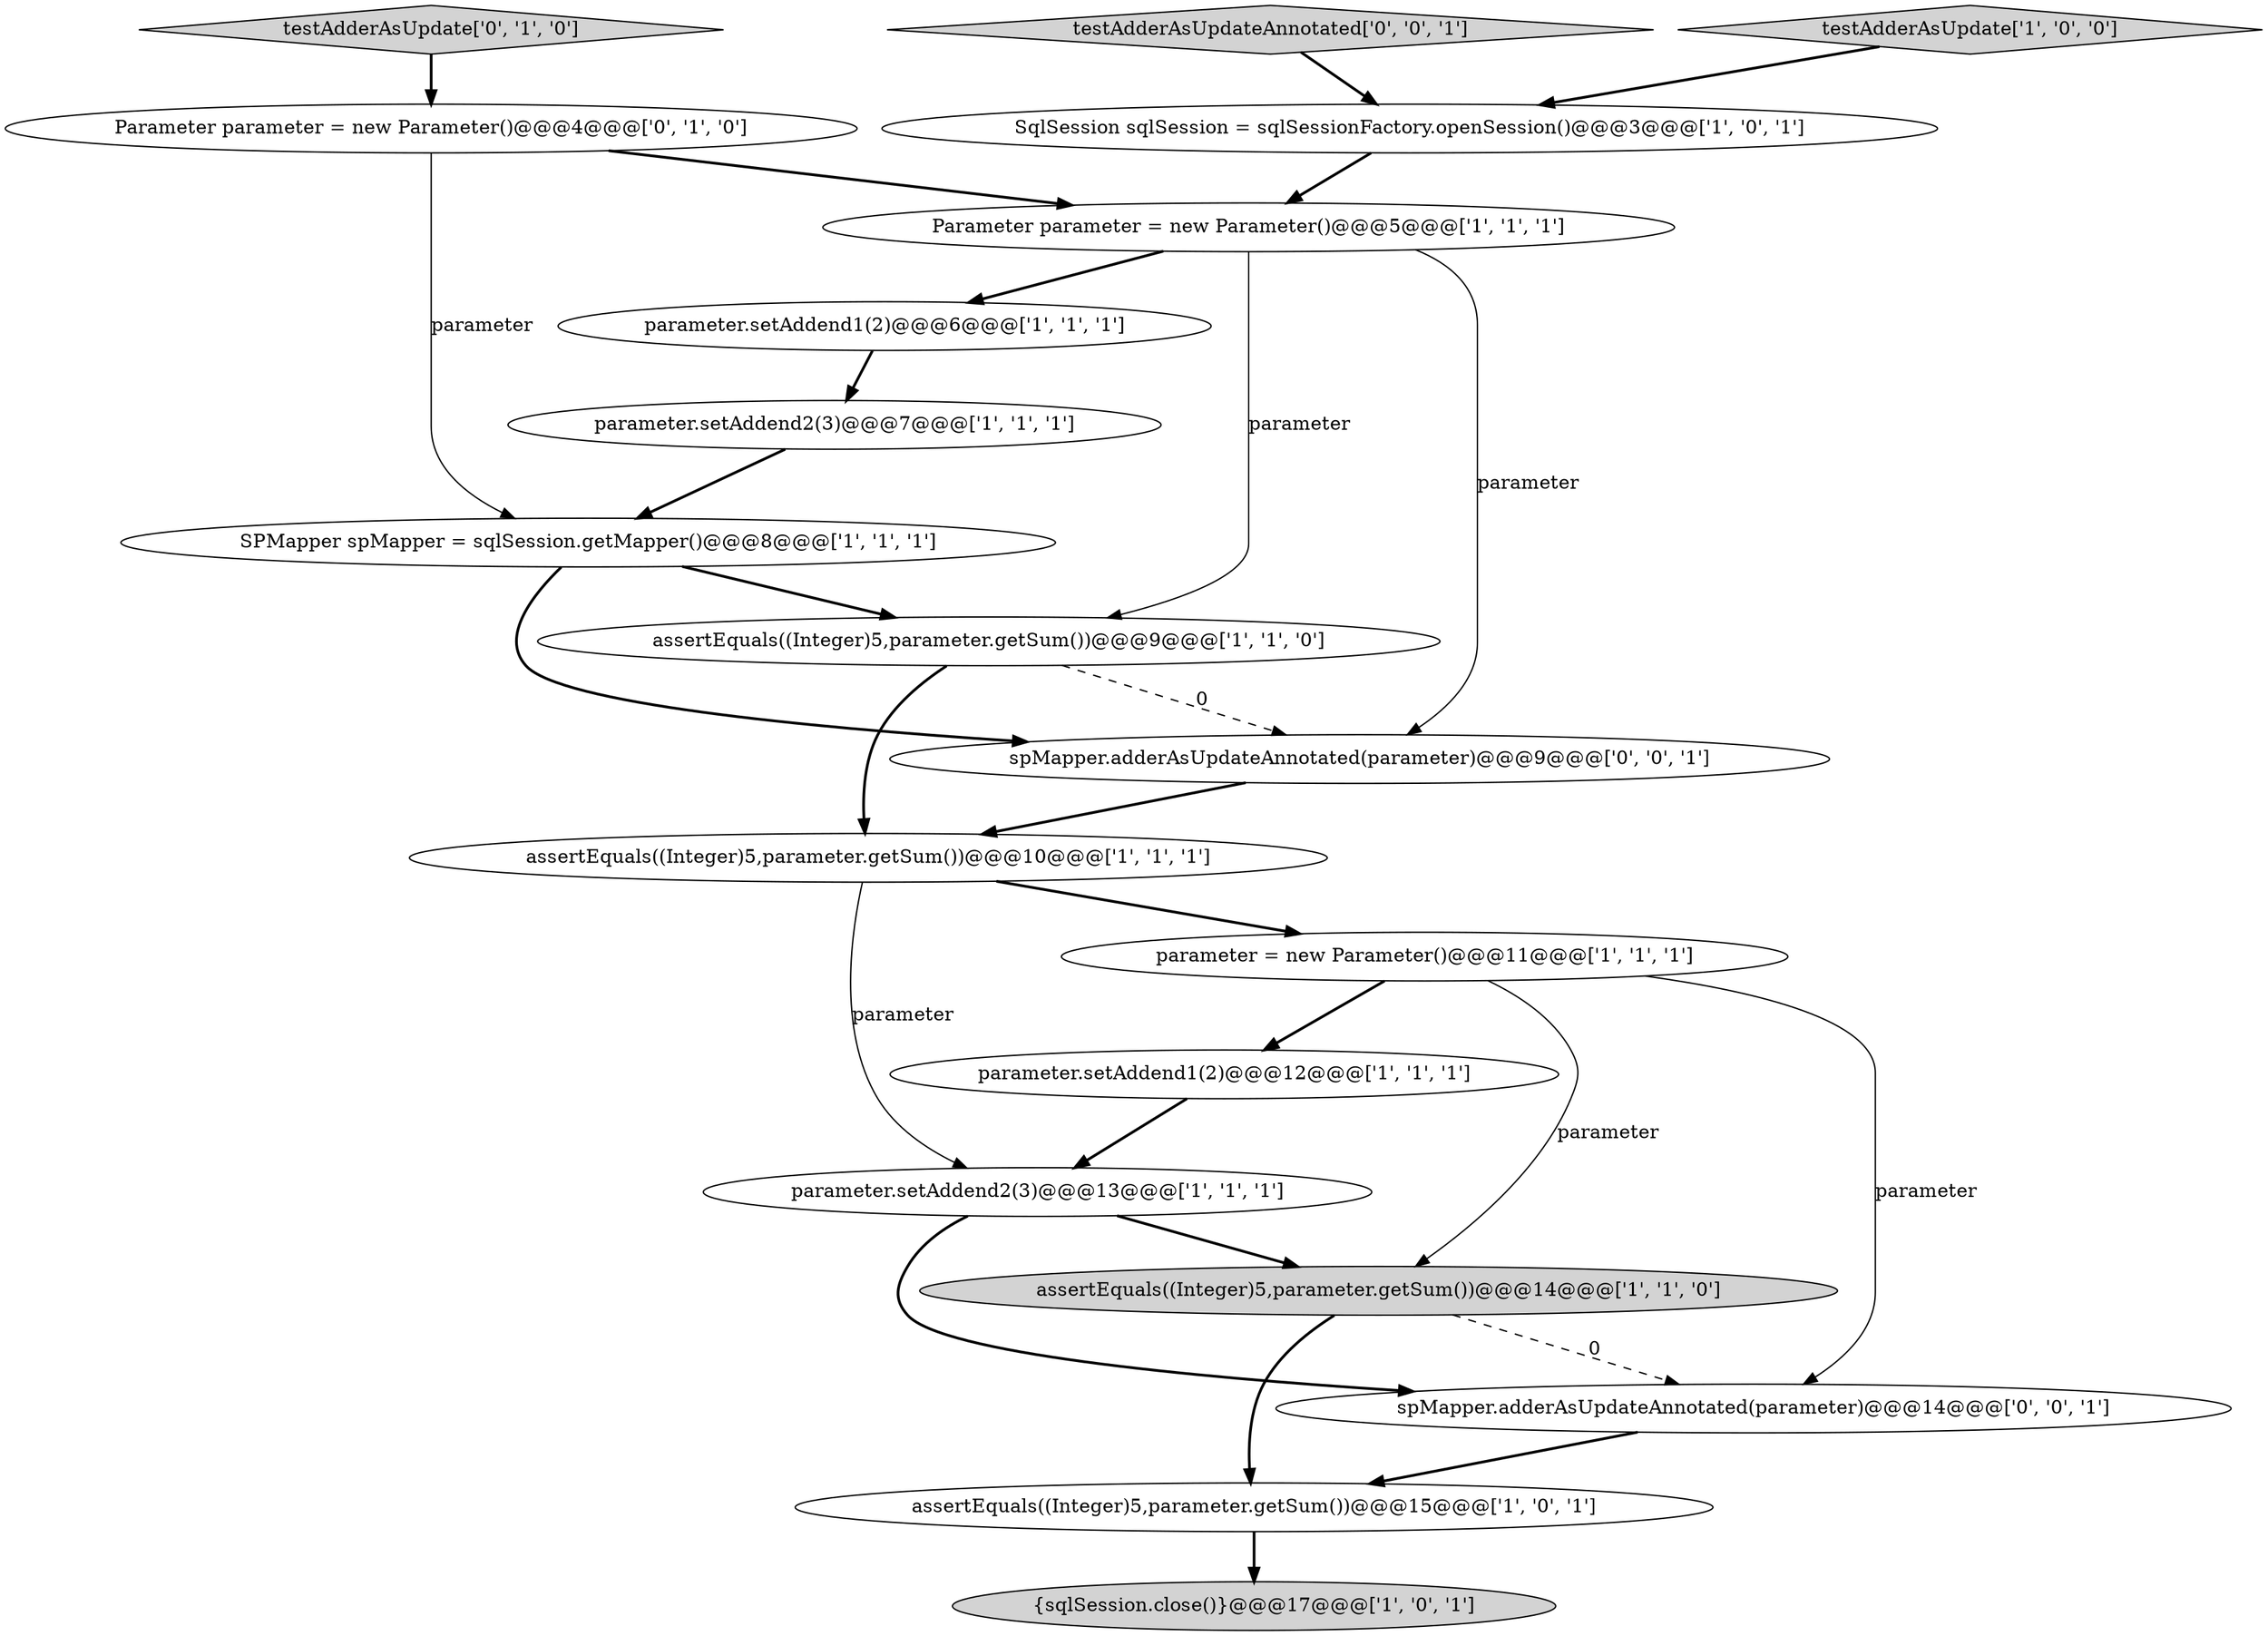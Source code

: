 digraph {
9 [style = filled, label = "parameter = new Parameter()@@@11@@@['1', '1', '1']", fillcolor = white, shape = ellipse image = "AAA0AAABBB1BBB"];
6 [style = filled, label = "assertEquals((Integer)5,parameter.getSum())@@@15@@@['1', '0', '1']", fillcolor = white, shape = ellipse image = "AAA0AAABBB1BBB"];
7 [style = filled, label = "SqlSession sqlSession = sqlSessionFactory.openSession()@@@3@@@['1', '0', '1']", fillcolor = white, shape = ellipse image = "AAA0AAABBB1BBB"];
11 [style = filled, label = "assertEquals((Integer)5,parameter.getSum())@@@10@@@['1', '1', '1']", fillcolor = white, shape = ellipse image = "AAA0AAABBB1BBB"];
0 [style = filled, label = "parameter.setAddend2(3)@@@13@@@['1', '1', '1']", fillcolor = white, shape = ellipse image = "AAA0AAABBB1BBB"];
2 [style = filled, label = "parameter.setAddend1(2)@@@12@@@['1', '1', '1']", fillcolor = white, shape = ellipse image = "AAA0AAABBB1BBB"];
13 [style = filled, label = "testAdderAsUpdate['1', '0', '0']", fillcolor = lightgray, shape = diamond image = "AAA0AAABBB1BBB"];
16 [style = filled, label = "spMapper.adderAsUpdateAnnotated(parameter)@@@14@@@['0', '0', '1']", fillcolor = white, shape = ellipse image = "AAA0AAABBB3BBB"];
4 [style = filled, label = "parameter.setAddend2(3)@@@7@@@['1', '1', '1']", fillcolor = white, shape = ellipse image = "AAA0AAABBB1BBB"];
15 [style = filled, label = "Parameter parameter = new Parameter()@@@4@@@['0', '1', '0']", fillcolor = white, shape = ellipse image = "AAA0AAABBB2BBB"];
5 [style = filled, label = "{sqlSession.close()}@@@17@@@['1', '0', '1']", fillcolor = lightgray, shape = ellipse image = "AAA0AAABBB1BBB"];
1 [style = filled, label = "assertEquals((Integer)5,parameter.getSum())@@@9@@@['1', '1', '0']", fillcolor = white, shape = ellipse image = "AAA0AAABBB1BBB"];
17 [style = filled, label = "spMapper.adderAsUpdateAnnotated(parameter)@@@9@@@['0', '0', '1']", fillcolor = white, shape = ellipse image = "AAA0AAABBB3BBB"];
3 [style = filled, label = "SPMapper spMapper = sqlSession.getMapper()@@@8@@@['1', '1', '1']", fillcolor = white, shape = ellipse image = "AAA0AAABBB1BBB"];
14 [style = filled, label = "testAdderAsUpdate['0', '1', '0']", fillcolor = lightgray, shape = diamond image = "AAA0AAABBB2BBB"];
10 [style = filled, label = "Parameter parameter = new Parameter()@@@5@@@['1', '1', '1']", fillcolor = white, shape = ellipse image = "AAA0AAABBB1BBB"];
12 [style = filled, label = "assertEquals((Integer)5,parameter.getSum())@@@14@@@['1', '1', '0']", fillcolor = lightgray, shape = ellipse image = "AAA0AAABBB1BBB"];
8 [style = filled, label = "parameter.setAddend1(2)@@@6@@@['1', '1', '1']", fillcolor = white, shape = ellipse image = "AAA0AAABBB1BBB"];
18 [style = filled, label = "testAdderAsUpdateAnnotated['0', '0', '1']", fillcolor = lightgray, shape = diamond image = "AAA0AAABBB3BBB"];
10->1 [style = solid, label="parameter"];
4->3 [style = bold, label=""];
0->16 [style = bold, label=""];
15->10 [style = bold, label=""];
3->1 [style = bold, label=""];
12->16 [style = dashed, label="0"];
7->10 [style = bold, label=""];
9->2 [style = bold, label=""];
16->6 [style = bold, label=""];
0->12 [style = bold, label=""];
10->17 [style = solid, label="parameter"];
15->3 [style = solid, label="parameter"];
11->9 [style = bold, label=""];
12->6 [style = bold, label=""];
1->11 [style = bold, label=""];
6->5 [style = bold, label=""];
11->0 [style = solid, label="parameter"];
2->0 [style = bold, label=""];
1->17 [style = dashed, label="0"];
10->8 [style = bold, label=""];
13->7 [style = bold, label=""];
3->17 [style = bold, label=""];
14->15 [style = bold, label=""];
9->12 [style = solid, label="parameter"];
8->4 [style = bold, label=""];
18->7 [style = bold, label=""];
9->16 [style = solid, label="parameter"];
17->11 [style = bold, label=""];
}
